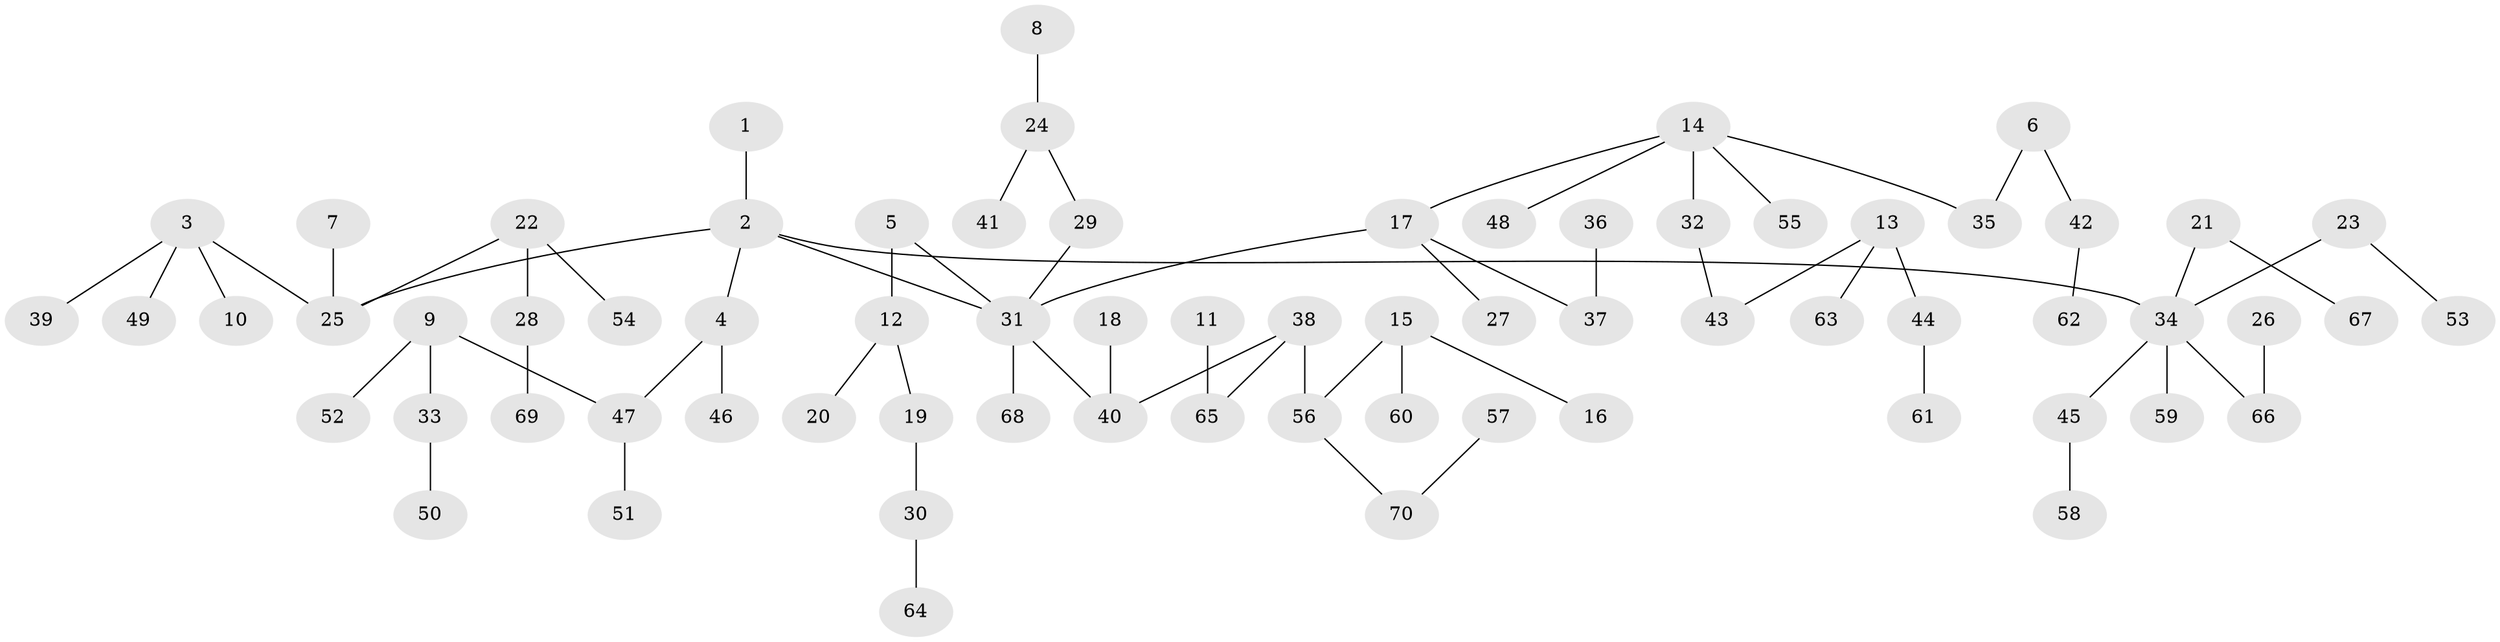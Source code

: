 // original degree distribution, {6: 0.02857142857142857, 1: 0.4642857142857143, 4: 0.04285714285714286, 3: 0.12857142857142856, 5: 0.02857142857142857, 7: 0.007142857142857143, 2: 0.3}
// Generated by graph-tools (version 1.1) at 2025/02/03/09/25 03:02:19]
// undirected, 70 vertices, 69 edges
graph export_dot {
graph [start="1"]
  node [color=gray90,style=filled];
  1;
  2;
  3;
  4;
  5;
  6;
  7;
  8;
  9;
  10;
  11;
  12;
  13;
  14;
  15;
  16;
  17;
  18;
  19;
  20;
  21;
  22;
  23;
  24;
  25;
  26;
  27;
  28;
  29;
  30;
  31;
  32;
  33;
  34;
  35;
  36;
  37;
  38;
  39;
  40;
  41;
  42;
  43;
  44;
  45;
  46;
  47;
  48;
  49;
  50;
  51;
  52;
  53;
  54;
  55;
  56;
  57;
  58;
  59;
  60;
  61;
  62;
  63;
  64;
  65;
  66;
  67;
  68;
  69;
  70;
  1 -- 2 [weight=1.0];
  2 -- 4 [weight=1.0];
  2 -- 25 [weight=1.0];
  2 -- 31 [weight=1.0];
  2 -- 34 [weight=1.0];
  3 -- 10 [weight=1.0];
  3 -- 25 [weight=1.0];
  3 -- 39 [weight=1.0];
  3 -- 49 [weight=1.0];
  4 -- 46 [weight=1.0];
  4 -- 47 [weight=1.0];
  5 -- 12 [weight=1.0];
  5 -- 31 [weight=1.0];
  6 -- 35 [weight=1.0];
  6 -- 42 [weight=1.0];
  7 -- 25 [weight=1.0];
  8 -- 24 [weight=1.0];
  9 -- 33 [weight=1.0];
  9 -- 47 [weight=1.0];
  9 -- 52 [weight=1.0];
  11 -- 65 [weight=1.0];
  12 -- 19 [weight=1.0];
  12 -- 20 [weight=1.0];
  13 -- 43 [weight=1.0];
  13 -- 44 [weight=1.0];
  13 -- 63 [weight=1.0];
  14 -- 17 [weight=1.0];
  14 -- 32 [weight=1.0];
  14 -- 35 [weight=1.0];
  14 -- 48 [weight=1.0];
  14 -- 55 [weight=1.0];
  15 -- 16 [weight=1.0];
  15 -- 56 [weight=1.0];
  15 -- 60 [weight=1.0];
  17 -- 27 [weight=1.0];
  17 -- 31 [weight=1.0];
  17 -- 37 [weight=1.0];
  18 -- 40 [weight=1.0];
  19 -- 30 [weight=1.0];
  21 -- 34 [weight=1.0];
  21 -- 67 [weight=1.0];
  22 -- 25 [weight=1.0];
  22 -- 28 [weight=1.0];
  22 -- 54 [weight=1.0];
  23 -- 34 [weight=1.0];
  23 -- 53 [weight=1.0];
  24 -- 29 [weight=1.0];
  24 -- 41 [weight=1.0];
  26 -- 66 [weight=1.0];
  28 -- 69 [weight=1.0];
  29 -- 31 [weight=1.0];
  30 -- 64 [weight=1.0];
  31 -- 40 [weight=1.0];
  31 -- 68 [weight=1.0];
  32 -- 43 [weight=1.0];
  33 -- 50 [weight=1.0];
  34 -- 45 [weight=1.0];
  34 -- 59 [weight=1.0];
  34 -- 66 [weight=1.0];
  36 -- 37 [weight=1.0];
  38 -- 40 [weight=1.0];
  38 -- 56 [weight=1.0];
  38 -- 65 [weight=1.0];
  42 -- 62 [weight=1.0];
  44 -- 61 [weight=1.0];
  45 -- 58 [weight=1.0];
  47 -- 51 [weight=1.0];
  56 -- 70 [weight=1.0];
  57 -- 70 [weight=1.0];
}
